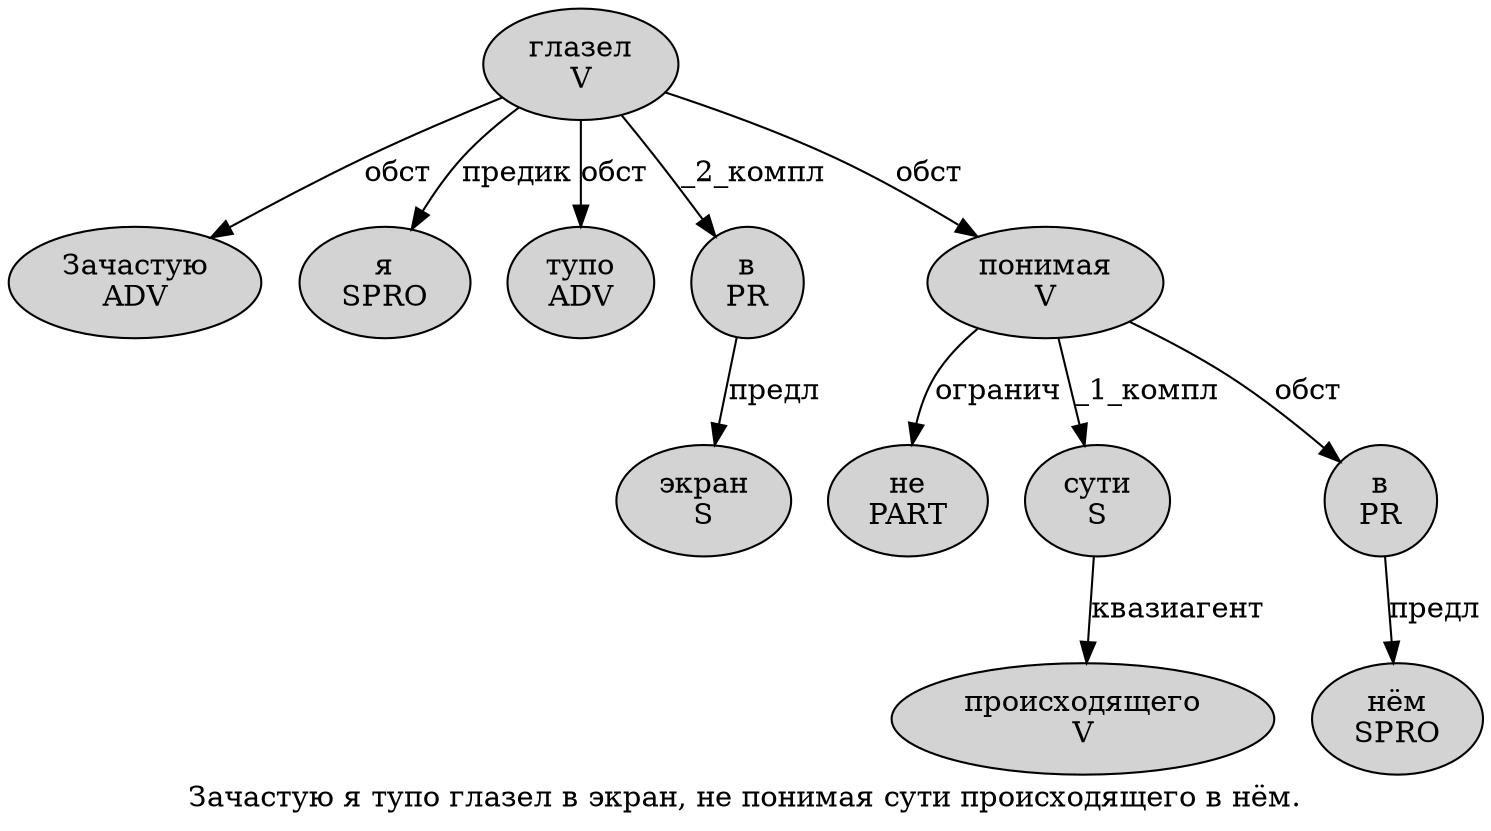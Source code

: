 digraph SENTENCE_4436 {
	graph [label="Зачастую я тупо глазел в экран, не понимая сути происходящего в нём."]
	node [style=filled]
		0 [label="Зачастую
ADV" color="" fillcolor=lightgray penwidth=1 shape=ellipse]
		1 [label="я
SPRO" color="" fillcolor=lightgray penwidth=1 shape=ellipse]
		2 [label="тупо
ADV" color="" fillcolor=lightgray penwidth=1 shape=ellipse]
		3 [label="глазел
V" color="" fillcolor=lightgray penwidth=1 shape=ellipse]
		4 [label="в
PR" color="" fillcolor=lightgray penwidth=1 shape=ellipse]
		5 [label="экран
S" color="" fillcolor=lightgray penwidth=1 shape=ellipse]
		7 [label="не
PART" color="" fillcolor=lightgray penwidth=1 shape=ellipse]
		8 [label="понимая
V" color="" fillcolor=lightgray penwidth=1 shape=ellipse]
		9 [label="сути
S" color="" fillcolor=lightgray penwidth=1 shape=ellipse]
		10 [label="происходящего
V" color="" fillcolor=lightgray penwidth=1 shape=ellipse]
		11 [label="в
PR" color="" fillcolor=lightgray penwidth=1 shape=ellipse]
		12 [label="нём
SPRO" color="" fillcolor=lightgray penwidth=1 shape=ellipse]
			4 -> 5 [label="предл"]
			8 -> 7 [label="огранич"]
			8 -> 9 [label="_1_компл"]
			8 -> 11 [label="обст"]
			3 -> 0 [label="обст"]
			3 -> 1 [label="предик"]
			3 -> 2 [label="обст"]
			3 -> 4 [label="_2_компл"]
			3 -> 8 [label="обст"]
			9 -> 10 [label="квазиагент"]
			11 -> 12 [label="предл"]
}